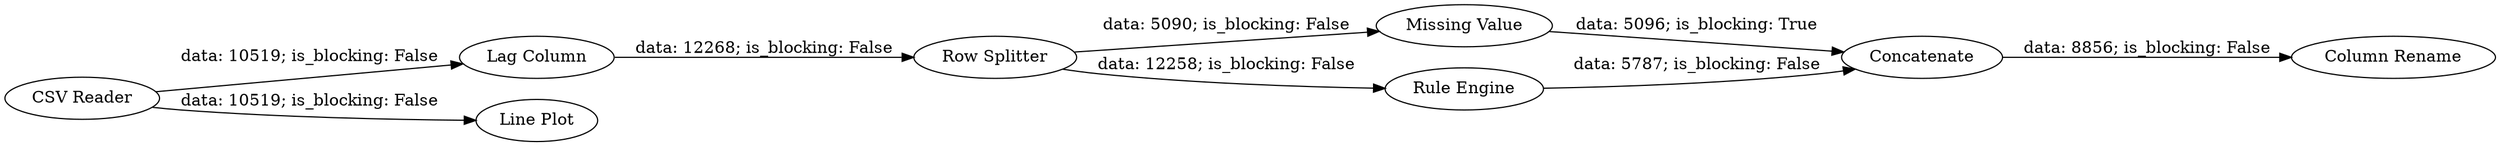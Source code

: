 digraph {
	"4629730725958022014_2" [label="Lag Column"]
	"4629730725958022014_5" [label="Missing Value"]
	"4629730725958022014_7" [label="Column Rename"]
	"4629730725958022014_1" [label="CSV Reader"]
	"4629730725958022014_4" [label="Rule Engine"]
	"4629730725958022014_8" [label="Line Plot"]
	"4629730725958022014_3" [label="Row Splitter"]
	"4629730725958022014_6" [label=Concatenate]
	"4629730725958022014_1" -> "4629730725958022014_2" [label="data: 10519; is_blocking: False"]
	"4629730725958022014_4" -> "4629730725958022014_6" [label="data: 5787; is_blocking: False"]
	"4629730725958022014_3" -> "4629730725958022014_4" [label="data: 12258; is_blocking: False"]
	"4629730725958022014_3" -> "4629730725958022014_5" [label="data: 5090; is_blocking: False"]
	"4629730725958022014_6" -> "4629730725958022014_7" [label="data: 8856; is_blocking: False"]
	"4629730725958022014_1" -> "4629730725958022014_8" [label="data: 10519; is_blocking: False"]
	"4629730725958022014_5" -> "4629730725958022014_6" [label="data: 5096; is_blocking: True"]
	"4629730725958022014_2" -> "4629730725958022014_3" [label="data: 12268; is_blocking: False"]
	rankdir=LR
}
